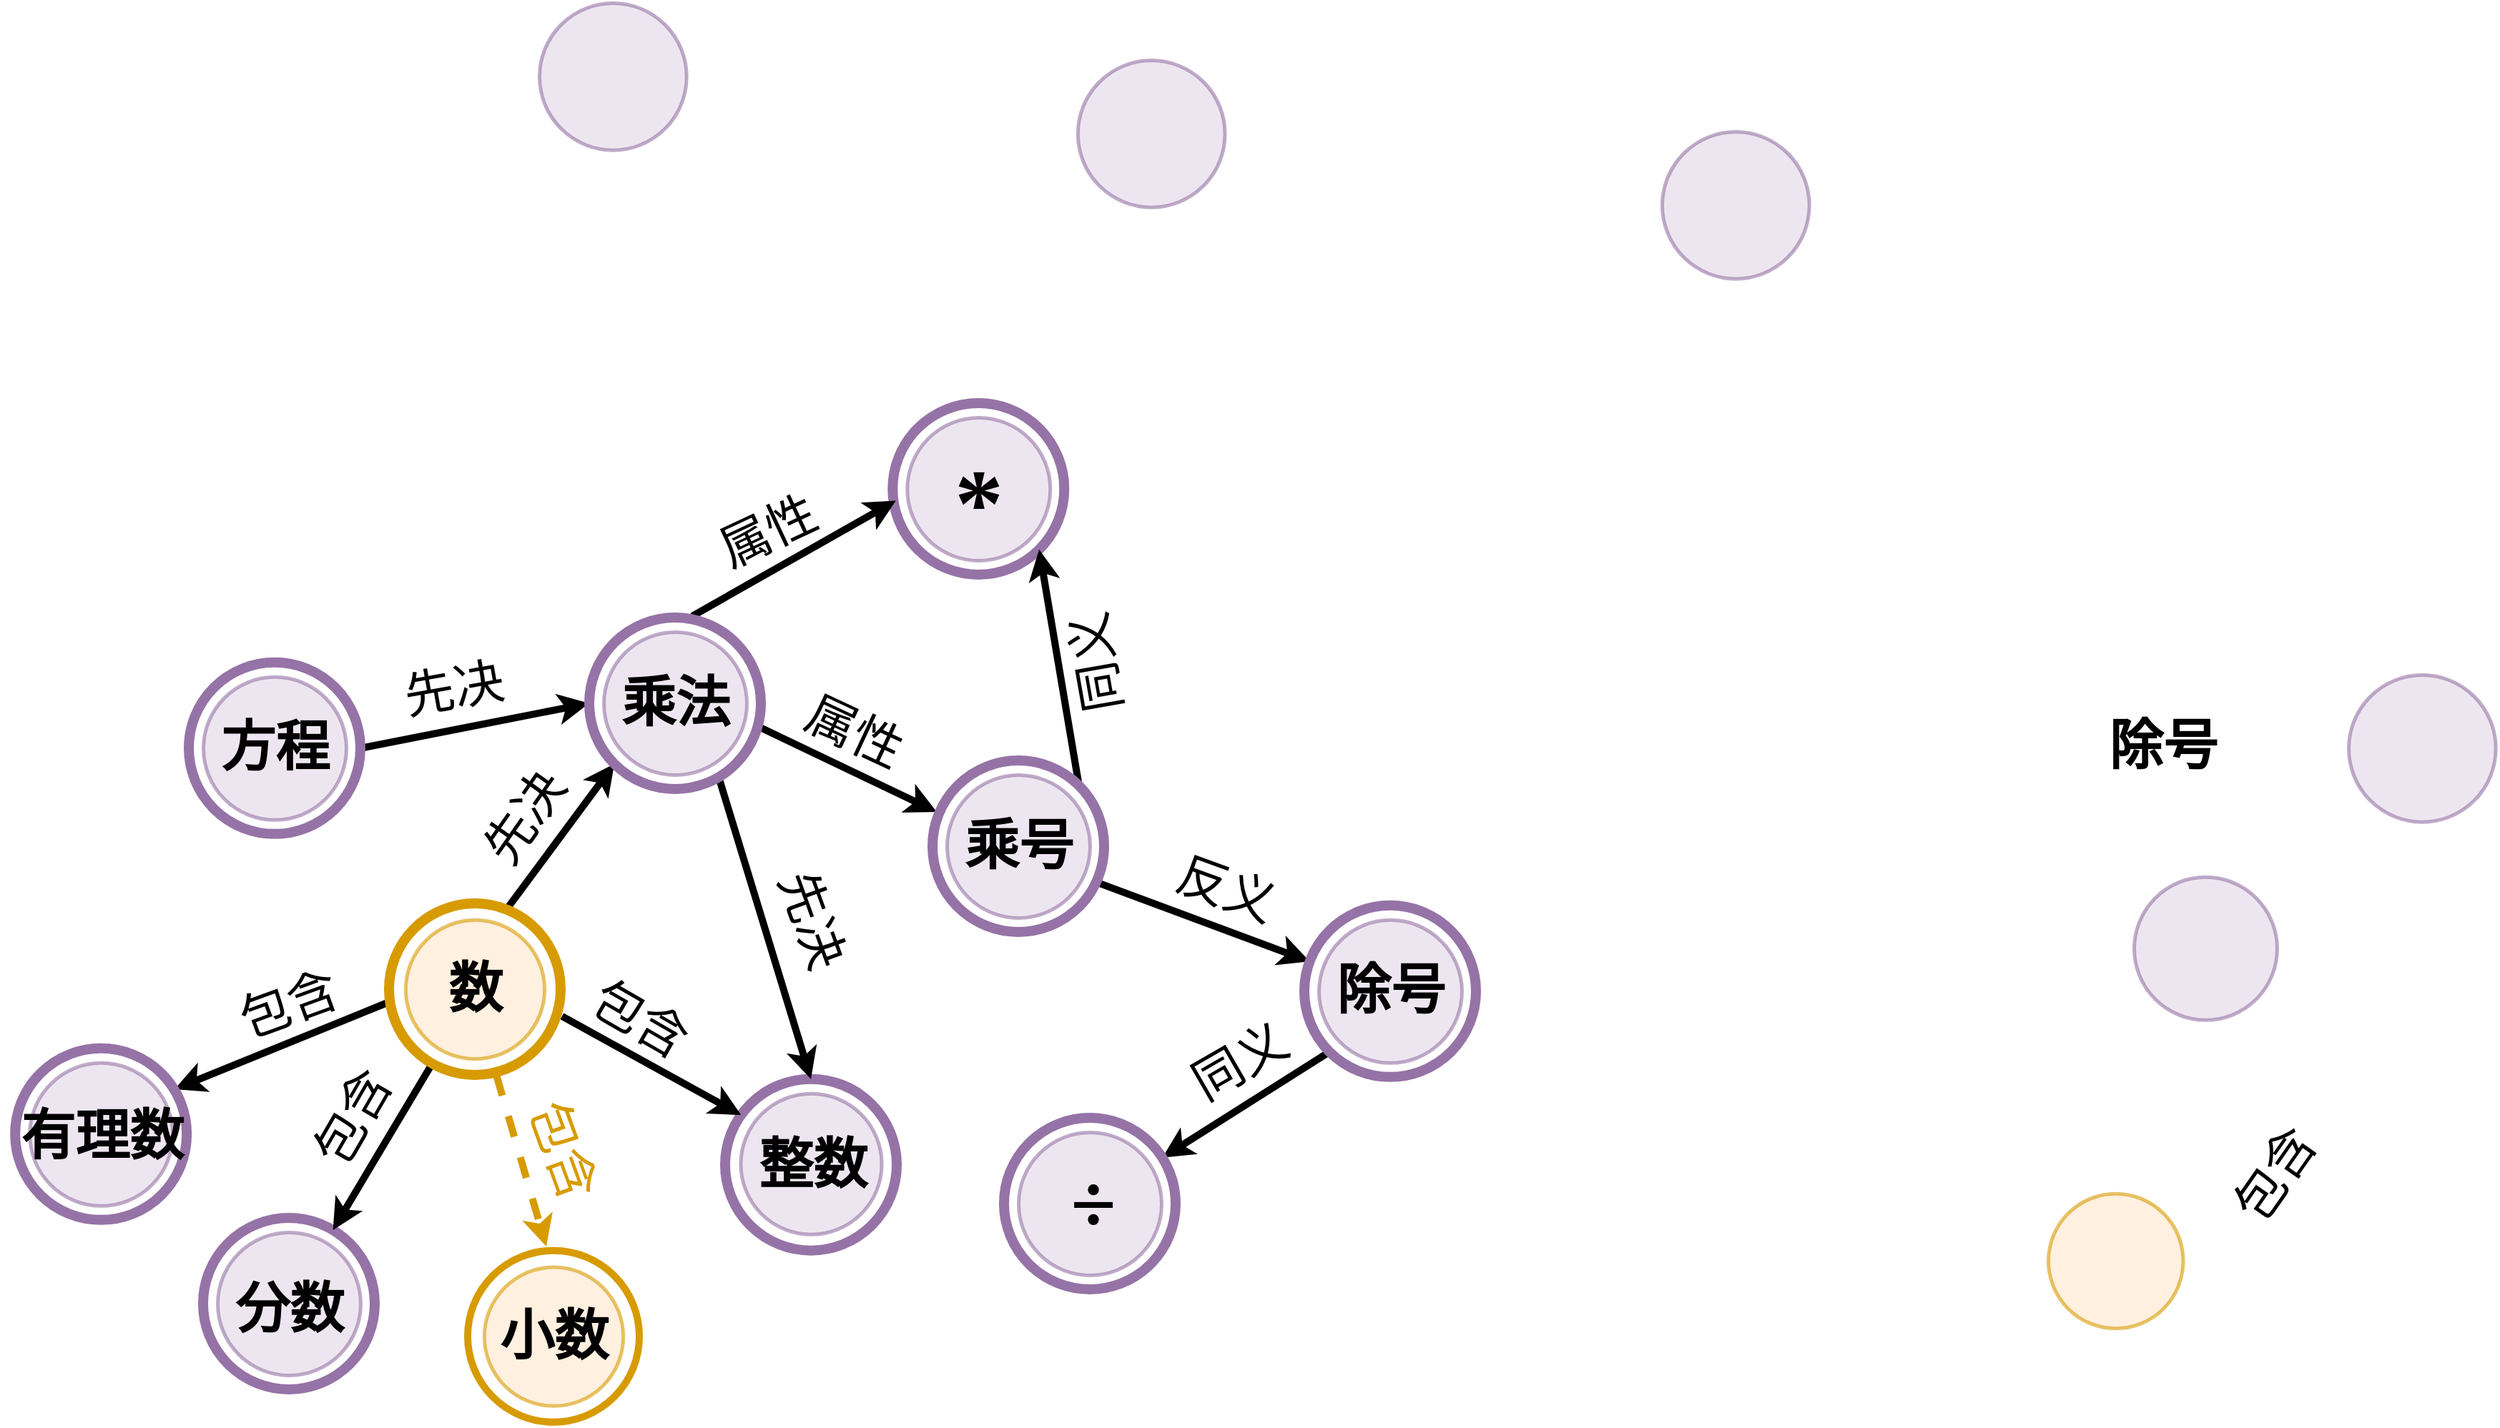 <mxfile version="24.2.3" type="github">
  <diagram name="第 1 页" id="qwv7KuyluWp2oeQNMtY5">
    <mxGraphModel dx="1593" dy="777" grid="1" gridSize="10" guides="1" tooltips="1" connect="1" arrows="1" fold="1" page="1" pageScale="1" pageWidth="1169" pageHeight="1654" math="0" shadow="0">
      <root>
        <mxCell id="0" />
        <mxCell id="1" parent="0" />
        <mxCell id="Aoa-woAd7rRabKDpotsu-19" value="" style="endArrow=classic;html=1;rounded=0;hachureGap=4;fontFamily=Architects Daughter;fontSource=https://fonts.googleapis.com/css?family=Architects+Daughter;strokeWidth=5;entryX=0;entryY=0.5;entryDx=0;entryDy=0;exitX=1;exitY=0.5;exitDx=0;exitDy=0;" parent="1" source="Aoa-woAd7rRabKDpotsu-18" target="Aoa-woAd7rRabKDpotsu-14" edge="1">
          <mxGeometry width="50" height="50" relative="1" as="geometry">
            <mxPoint x="320" y="1110" as="sourcePoint" />
            <mxPoint x="243" y="1213" as="targetPoint" />
          </mxGeometry>
        </mxCell>
        <mxCell id="NaeF6okpQfYcXMHPY63D-1" value="" style="ellipse;whiteSpace=wrap;html=1;aspect=fixed;strokeWidth=2.5;fillColor=#ffe6cc;strokeColor=#d79b00;fontFamily=Times New Roman;fontSize=50;hachureGap=4;fontSource=https%3A%2F%2Ffonts.googleapis.com%2Fcss%3Ffamily%3DArchitects%2BDaughter;opacity=60;" parent="1" vertex="1">
          <mxGeometry x="1640" y="1412.86" width="94.27" height="94.27" as="geometry" />
        </mxCell>
        <mxCell id="Aoa-woAd7rRabKDpotsu-2" value="" style="ellipse;whiteSpace=wrap;html=1;aspect=fixed;strokeWidth=7;fillColor=none;strokeColor=#9673a6;fontFamily=Times New Roman;fontSize=50;hachureGap=4;fontSource=https://fonts.googleapis.com/css?family=Architects+Daughter;" parent="1" vertex="1">
          <mxGeometry x="715" y="1332.85" width="120" height="120" as="geometry" />
        </mxCell>
        <mxCell id="Aoa-woAd7rRabKDpotsu-3" value="" style="ellipse;whiteSpace=wrap;html=1;aspect=fixed;strokeWidth=2.5;fillColor=#e1d5e7;strokeColor=#9673a6;fontFamily=Times New Roman;fontSize=50;hachureGap=4;fontSource=https://fonts.googleapis.com/css?family=Architects+Daughter;opacity=60;" parent="1" vertex="1">
          <mxGeometry x="725.71" y="1342.85" width="98.58" height="98.58" as="geometry" />
        </mxCell>
        <mxCell id="Aoa-woAd7rRabKDpotsu-4" value="" style="endArrow=classic;html=1;rounded=0;hachureGap=4;fontFamily=Architects Daughter;fontSource=https%3A%2F%2Ffonts.googleapis.com%2Fcss%3Ffamily%3DArchitects%2BDaughter;strokeWidth=5;entryX=0.093;entryY=0.21;entryDx=0;entryDy=0;entryPerimeter=0;exitX=1.008;exitY=0.658;exitDx=0;exitDy=0;exitPerimeter=0;" parent="1" edge="1" target="Aoa-woAd7rRabKDpotsu-2" source="Aoa-woAd7rRabKDpotsu-1">
          <mxGeometry width="50" height="50" relative="1" as="geometry">
            <mxPoint x="609.362" y="1290.001" as="sourcePoint" />
            <mxPoint x="720" y="1360" as="targetPoint" />
          </mxGeometry>
        </mxCell>
        <mxCell id="Aoa-woAd7rRabKDpotsu-5" value="" style="ellipse;whiteSpace=wrap;html=1;aspect=fixed;strokeWidth=2.5;fillColor=#e1d5e7;strokeColor=#9673a6;fontFamily=Times New Roman;fontSize=50;hachureGap=4;fontSource=https://fonts.googleapis.com/css?family=Architects+Daughter;opacity=60;" parent="1" vertex="1">
          <mxGeometry x="360" y="1439.99" width="100" height="100" as="geometry" />
        </mxCell>
        <mxCell id="Aoa-woAd7rRabKDpotsu-6" value="" style="ellipse;whiteSpace=wrap;html=1;aspect=fixed;strokeWidth=7;fillColor=none;strokeColor=#9673a6;fontFamily=Times New Roman;fontSize=50;hachureGap=4;fontSource=https://fonts.googleapis.com/css?family=Architects+Daughter;" parent="1" vertex="1">
          <mxGeometry x="350.0" y="1429.99" width="120" height="120" as="geometry" />
        </mxCell>
        <mxCell id="Aoa-woAd7rRabKDpotsu-7" value="" style="endArrow=classic;html=1;rounded=0;hachureGap=4;fontFamily=Architects Daughter;fontSource=https://fonts.googleapis.com/css?family=Architects+Daughter;exitX=0.242;exitY=0.95;exitDx=0;exitDy=0;exitPerimeter=0;strokeWidth=5;" parent="1" source="Aoa-woAd7rRabKDpotsu-1" target="Aoa-woAd7rRabKDpotsu-6" edge="1">
          <mxGeometry width="50" height="50" relative="1" as="geometry">
            <mxPoint x="790" y="1290" as="sourcePoint" />
            <mxPoint x="733" y="1185" as="targetPoint" />
          </mxGeometry>
        </mxCell>
        <mxCell id="Aoa-woAd7rRabKDpotsu-8" value="" style="ellipse;whiteSpace=wrap;html=1;aspect=fixed;strokeWidth=5;fillColor=none;strokeColor=#d79b00;fontFamily=Times New Roman;fontSize=50;hachureGap=4;fontSource=https://fonts.googleapis.com/css?family=Architects+Daughter;" parent="1" vertex="1">
          <mxGeometry x="535" y="1452.85" width="120" height="120" as="geometry" />
        </mxCell>
        <mxCell id="Aoa-woAd7rRabKDpotsu-9" value="" style="ellipse;whiteSpace=wrap;html=1;aspect=fixed;strokeWidth=2.5;fillColor=#ffe6cc;strokeColor=#d79b00;fontFamily=Times New Roman;fontSize=50;hachureGap=4;fontSource=https://fonts.googleapis.com/css?family=Architects+Daughter;opacity=60;" parent="1" vertex="1">
          <mxGeometry x="491.43" y="1221.43" width="97.15" height="97.15" as="geometry" />
        </mxCell>
        <mxCell id="Aoa-woAd7rRabKDpotsu-10" value="" style="endArrow=classic;html=1;rounded=0;hachureGap=4;fontFamily=Architects Daughter;fontSource=https://fonts.googleapis.com/css?family=Architects+Daughter;strokeWidth=5;fillColor=#ffe6cc;strokeColor=#d79b00;dashed=1;exitX=0.625;exitY=1;exitDx=0;exitDy=0;exitPerimeter=0;" parent="1" edge="1" source="Aoa-woAd7rRabKDpotsu-1">
          <mxGeometry width="50" height="50" relative="1" as="geometry">
            <mxPoint x="560" y="1324.08" as="sourcePoint" />
            <mxPoint x="590" y="1450" as="targetPoint" />
          </mxGeometry>
        </mxCell>
        <mxCell id="Aoa-woAd7rRabKDpotsu-11" value="" style="endArrow=classic;html=1;rounded=0;hachureGap=4;fontFamily=Architects Daughter;fontSource=https://fonts.googleapis.com/css?family=Architects+Daughter;strokeWidth=5;exitX=0;exitY=0.5;exitDx=0;exitDy=0;" parent="1" edge="1">
          <mxGeometry width="50" height="50" relative="1" as="geometry">
            <mxPoint x="480" y="1279" as="sourcePoint" />
            <mxPoint x="330" y="1340" as="targetPoint" />
          </mxGeometry>
        </mxCell>
        <mxCell id="Aoa-woAd7rRabKDpotsu-12" value="" style="ellipse;whiteSpace=wrap;html=1;aspect=fixed;strokeWidth=7;fillColor=none;strokeColor=#9673a6;fontFamily=Times New Roman;fontSize=50;hachureGap=4;fontSource=https://fonts.googleapis.com/css?family=Architects+Daughter;" parent="1" vertex="1">
          <mxGeometry x="218.58" y="1311.43" width="120" height="120" as="geometry" />
        </mxCell>
        <mxCell id="Aoa-woAd7rRabKDpotsu-13" value="" style="ellipse;whiteSpace=wrap;html=1;aspect=fixed;strokeWidth=2.5;fillColor=#e1d5e7;strokeColor=#9673a6;fontFamily=Times New Roman;fontSize=50;hachureGap=4;fontSource=https://fonts.googleapis.com/css?family=Architects+Daughter;opacity=60;" parent="1" vertex="1">
          <mxGeometry x="228.58" y="1321.43" width="100" height="100" as="geometry" />
        </mxCell>
        <mxCell id="Aoa-woAd7rRabKDpotsu-15" value="" style="ellipse;whiteSpace=wrap;html=1;aspect=fixed;strokeWidth=2.5;fillColor=#e1d5e7;strokeColor=#9673a6;fontFamily=Times New Roman;fontSize=50;hachureGap=4;fontSource=https://fonts.googleapis.com/css?family=Architects+Daughter;opacity=60;" parent="1" vertex="1">
          <mxGeometry x="1370" y="670" width="102.85" height="102.85" as="geometry" />
        </mxCell>
        <mxCell id="Aoa-woAd7rRabKDpotsu-16" value="" style="endArrow=classic;html=1;rounded=0;hachureGap=4;fontFamily=Architects Daughter;fontSource=https://fonts.googleapis.com/css?family=Architects+Daughter;strokeWidth=5;entryX=0;entryY=1;entryDx=0;entryDy=0;exitX=0.693;exitY=0.024;exitDx=0;exitDy=0;exitPerimeter=0;" parent="1" source="Aoa-woAd7rRabKDpotsu-1" target="Aoa-woAd7rRabKDpotsu-14" edge="1">
          <mxGeometry width="50" height="50" relative="1" as="geometry">
            <mxPoint x="660" y="1190" as="sourcePoint" />
            <mxPoint x="959.218" y="1217.339" as="targetPoint" />
          </mxGeometry>
        </mxCell>
        <mxCell id="Aoa-woAd7rRabKDpotsu-17" value="" style="ellipse;whiteSpace=wrap;html=1;aspect=fixed;strokeWidth=2.5;fillColor=#e1d5e7;strokeColor=#9673a6;fontFamily=Times New Roman;fontSize=50;hachureGap=4;fontSource=https://fonts.googleapis.com/css?family=Architects+Daughter;opacity=60;" parent="1" vertex="1">
          <mxGeometry x="961.43" y="620.0" width="102.85" height="102.85" as="geometry" />
        </mxCell>
        <mxCell id="Aoa-woAd7rRabKDpotsu-18" value="" style="ellipse;whiteSpace=wrap;html=1;aspect=fixed;strokeWidth=7;fillColor=none;strokeColor=#9673a6;fontFamily=Times New Roman;fontSize=50;hachureGap=4;fontSource=https://fonts.googleapis.com/css?family=Architects+Daughter;" parent="1" vertex="1">
          <mxGeometry x="340.0" y="1041.42" width="120" height="120" as="geometry" />
        </mxCell>
        <mxCell id="Aoa-woAd7rRabKDpotsu-20" value="" style="ellipse;whiteSpace=wrap;html=1;aspect=fixed;strokeWidth=2.5;fillColor=#e1d5e7;strokeColor=#9673a6;fontFamily=Times New Roman;fontSize=50;hachureGap=4;fontSource=https://fonts.googleapis.com/css?family=Architects+Daughter;opacity=60;" parent="1" vertex="1">
          <mxGeometry x="585" y="580" width="102.85" height="102.85" as="geometry" />
        </mxCell>
        <mxCell id="Aoa-woAd7rRabKDpotsu-21" value="" style="ellipse;whiteSpace=wrap;html=1;aspect=fixed;strokeWidth=7;fillColor=none;strokeColor=#9673a6;fontFamily=Times New Roman;fontSize=50;hachureGap=4;fontSource=https://fonts.googleapis.com/css?family=Architects+Daughter;" parent="1" vertex="1">
          <mxGeometry x="832.14" y="860.0" width="120" height="120" as="geometry" />
        </mxCell>
        <mxCell id="Aoa-woAd7rRabKDpotsu-23" value="" style="ellipse;whiteSpace=wrap;html=1;aspect=fixed;strokeWidth=2.5;fillColor=#e1d5e7;strokeColor=#9673a6;fontFamily=Times New Roman;fontSize=50;hachureGap=4;fontSource=https://fonts.googleapis.com/css?family=Architects+Daughter;opacity=60;" parent="1" vertex="1">
          <mxGeometry x="1850" y="1050" width="102.85" height="102.85" as="geometry" />
        </mxCell>
        <mxCell id="Aoa-woAd7rRabKDpotsu-27" value="" style="ellipse;whiteSpace=wrap;html=1;aspect=fixed;strokeWidth=2.5;fillColor=#e1d5e7;strokeColor=#9673a6;fontFamily=Times New Roman;fontSize=50;hachureGap=4;fontSource=https://fonts.googleapis.com/css?family=Architects+Daughter;opacity=60;" parent="1" vertex="1">
          <mxGeometry x="920" y="1370" width="100" height="100" as="geometry" />
        </mxCell>
        <mxCell id="Aoa-woAd7rRabKDpotsu-28" value="" style="endArrow=classic;html=1;rounded=0;hachureGap=4;fontFamily=Architects Daughter;fontSource=https://fonts.googleapis.com/css?family=Architects+Daughter;strokeWidth=5;entryX=0.019;entryY=0.569;entryDx=0;entryDy=0;exitX=0.6;exitY=-0.008;exitDx=0;exitDy=0;exitPerimeter=0;entryPerimeter=0;" parent="1" source="Aoa-woAd7rRabKDpotsu-14" target="Aoa-woAd7rRabKDpotsu-21" edge="1">
          <mxGeometry width="50" height="50" relative="1" as="geometry">
            <mxPoint x="1100" y="950" as="sourcePoint" />
            <mxPoint x="1279" y="940" as="targetPoint" />
          </mxGeometry>
        </mxCell>
        <mxCell id="Aoa-woAd7rRabKDpotsu-29" value="" style="endArrow=classic;html=1;rounded=0;hachureGap=4;fontFamily=Architects Daughter;fontSource=https://fonts.googleapis.com/css?family=Architects+Daughter;strokeWidth=5;exitX=0.962;exitY=0.738;exitDx=0;exitDy=0;exitPerimeter=0;entryX=0.025;entryY=0.3;entryDx=0;entryDy=0;entryPerimeter=0;" parent="1" target="Aoa-woAd7rRabKDpotsu-22" edge="1">
          <mxGeometry width="50" height="50" relative="1" as="geometry">
            <mxPoint x="740" y="1087.16" as="sourcePoint" />
            <mxPoint x="860" y="1140" as="targetPoint" />
          </mxGeometry>
        </mxCell>
        <mxCell id="Aoa-woAd7rRabKDpotsu-30" value="" style="endArrow=classic;html=1;rounded=0;hachureGap=4;fontFamily=Architects Daughter;fontSource=https://fonts.googleapis.com/css?family=Architects+Daughter;strokeWidth=5;entryX=1;entryY=1;entryDx=0;entryDy=0;exitX=1;exitY=0;exitDx=0;exitDy=0;" parent="1" source="Aoa-woAd7rRabKDpotsu-22" target="Aoa-woAd7rRabKDpotsu-21" edge="1">
          <mxGeometry width="50" height="50" relative="1" as="geometry">
            <mxPoint x="1170" y="970" as="sourcePoint" />
            <mxPoint x="1285" y="879" as="targetPoint" />
          </mxGeometry>
        </mxCell>
        <mxCell id="Aoa-woAd7rRabKDpotsu-31" value="" style="endArrow=classic;html=1;rounded=0;hachureGap=4;fontFamily=Architects Daughter;fontSource=https://fonts.googleapis.com/css?family=Architects+Daughter;strokeWidth=5;exitX=0.975;exitY=0.717;exitDx=0;exitDy=0;exitPerimeter=0;" parent="1" source="Aoa-woAd7rRabKDpotsu-22" target="Aoa-woAd7rRabKDpotsu-25" edge="1">
          <mxGeometry width="50" height="50" relative="1" as="geometry">
            <mxPoint x="1160" y="1040" as="sourcePoint" />
            <mxPoint x="1110" y="1110" as="targetPoint" />
          </mxGeometry>
        </mxCell>
        <mxCell id="Aoa-woAd7rRabKDpotsu-32" value="" style="endArrow=classic;html=1;rounded=0;hachureGap=4;fontFamily=Architects Daughter;fontSource=https://fonts.googleapis.com/css?family=Architects+Daughter;strokeWidth=5;exitX=0;exitY=1;exitDx=0;exitDy=0;" parent="1" source="Aoa-woAd7rRabKDpotsu-25" edge="1" target="Aoa-woAd7rRabKDpotsu-26">
          <mxGeometry width="50" height="50" relative="1" as="geometry">
            <mxPoint x="1117.574" y="1271.416" as="sourcePoint" />
            <mxPoint x="1060" y="1357.57" as="targetPoint" />
          </mxGeometry>
        </mxCell>
        <mxCell id="Aoa-woAd7rRabKDpotsu-36" value="&lt;font face=&quot;Times New Roman&quot;&gt;&lt;span style=&quot;font-size: 38px;&quot;&gt;&lt;b&gt;整数&lt;/b&gt;&lt;/span&gt;&lt;/font&gt;" style="text;html=1;align=center;verticalAlign=middle;resizable=0;points=[];autosize=1;strokeColor=none;fillColor=none;fontFamily=Architects Daughter;fontSource=https://fonts.googleapis.com/css?family=Architects+Daughter;" parent="1" vertex="1">
          <mxGeometry x="725.71" y="1362.85" width="100" height="60" as="geometry" />
        </mxCell>
        <mxCell id="Aoa-woAd7rRabKDpotsu-37" value="" style="endArrow=classic;html=1;rounded=0;hachureGap=4;fontFamily=Architects Daughter;fontSource=https://fonts.googleapis.com/css?family=Architects+Daughter;strokeWidth=5;entryX=0.5;entryY=0;entryDx=0;entryDy=0;" parent="1" edge="1" target="Aoa-woAd7rRabKDpotsu-2">
          <mxGeometry width="50" height="50" relative="1" as="geometry">
            <mxPoint x="710" y="1120" as="sourcePoint" />
            <mxPoint x="775.14" y="1343.56" as="targetPoint" />
          </mxGeometry>
        </mxCell>
        <mxCell id="Aoa-woAd7rRabKDpotsu-38" value="&lt;font face=&quot;Times New Roman&quot;&gt;&lt;span style=&quot;font-size: 38px;&quot;&gt;&lt;b&gt;有理数&lt;/b&gt;&lt;/span&gt;&lt;/font&gt;" style="text;html=1;align=center;verticalAlign=middle;resizable=0;points=[];autosize=1;strokeColor=none;fillColor=none;fontFamily=Architects Daughter;fontSource=https://fonts.googleapis.com/css?family=Architects+Daughter;" parent="1" vertex="1">
          <mxGeometry x="208.58" y="1342.85" width="140" height="60" as="geometry" />
        </mxCell>
        <mxCell id="Aoa-woAd7rRabKDpotsu-39" value="&lt;font face=&quot;Times New Roman&quot;&gt;&lt;span style=&quot;font-size: 38px;&quot;&gt;&lt;b&gt;分数&lt;/b&gt;&lt;/span&gt;&lt;/font&gt;" style="text;html=1;align=center;verticalAlign=middle;resizable=0;points=[];autosize=1;strokeColor=none;fillColor=none;fontFamily=Architects Daughter;fontSource=https://fonts.googleapis.com/css?family=Architects+Daughter;" parent="1" vertex="1">
          <mxGeometry x="360" y="1464.28" width="100" height="60" as="geometry" />
        </mxCell>
        <mxCell id="Aoa-woAd7rRabKDpotsu-40" value="&lt;font color=&quot;#d79b00&quot; style=&quot;font-size: 35px;&quot; face=&quot;Times New Roman&quot;&gt;包含&lt;/font&gt;" style="text;html=1;align=center;verticalAlign=middle;resizable=0;points=[];autosize=1;strokeColor=none;fillColor=none;fontFamily=Architects Daughter;fontSource=https://fonts.googleapis.com/css?family=Architects+Daughter;rotation=70;" parent="1" vertex="1">
          <mxGeometry x="556.43" y="1352.85" width="90" height="60" as="geometry" />
        </mxCell>
        <mxCell id="Aoa-woAd7rRabKDpotsu-43" value="&lt;font face=&quot;Times New Roman&quot;&gt;&lt;span style=&quot;font-size: 35px;&quot;&gt;同义&lt;/span&gt;&lt;/font&gt;" style="text;html=1;align=center;verticalAlign=middle;resizable=0;points=[];autosize=1;strokeColor=none;fillColor=none;fontFamily=Architects Daughter;fontSource=https://fonts.googleapis.com/css?family=Architects+Daughter;rotation=-100;" parent="1" vertex="1">
          <mxGeometry x="930.005" y="1011.421" width="90" height="60" as="geometry" />
        </mxCell>
        <mxCell id="Aoa-woAd7rRabKDpotsu-44" value="&lt;font face=&quot;Times New Roman&quot;&gt;&lt;span style=&quot;font-size: 35px;&quot;&gt;属性&lt;/span&gt;&lt;/font&gt;" style="text;html=1;align=center;verticalAlign=middle;resizable=0;points=[];autosize=1;strokeColor=none;fillColor=none;fontFamily=Architects Daughter;fontSource=https://fonts.googleapis.com/css?family=Architects+Daughter;rotation=-25;" parent="1" vertex="1">
          <mxGeometry x="699.998" y="919.996" width="90" height="60" as="geometry" />
        </mxCell>
        <mxCell id="Aoa-woAd7rRabKDpotsu-46" value="&lt;font face=&quot;Times New Roman&quot;&gt;&lt;span style=&quot;font-size: 35px;&quot;&gt;反义&lt;/span&gt;&lt;/font&gt;" style="text;html=1;align=center;verticalAlign=middle;resizable=0;points=[];autosize=1;strokeColor=none;fillColor=none;fontFamily=Architects Daughter;fontSource=https://fonts.googleapis.com/css?family=Architects+Daughter;rotation=20;" parent="1" vertex="1">
          <mxGeometry x="1019.998" y="1169.996" width="90" height="60" as="geometry" />
        </mxCell>
        <mxCell id="Aoa-woAd7rRabKDpotsu-48" value="&lt;font face=&quot;Times New Roman&quot;&gt;&lt;span style=&quot;font-size: 35px;&quot;&gt;先决&lt;/span&gt;&lt;/font&gt;" style="text;html=1;align=center;verticalAlign=middle;resizable=0;points=[];autosize=1;strokeColor=none;fillColor=none;fontFamily=Architects Daughter;fontSource=https://fonts.googleapis.com/css?family=Architects+Daughter;rotation=70;" parent="1" vertex="1">
          <mxGeometry x="729.998" y="1191.426" width="90" height="60" as="geometry" />
        </mxCell>
        <mxCell id="Aoa-woAd7rRabKDpotsu-49" value="&lt;font style=&quot;font-size: 35px;&quot; face=&quot;Times New Roman&quot;&gt;包含&lt;/font&gt;" style="text;html=1;align=center;verticalAlign=middle;resizable=0;points=[];autosize=1;strokeColor=none;fillColor=none;fontFamily=Architects Daughter;fontSource=https://fonts.googleapis.com/css?family=Architects+Daughter;rotation=30;" parent="1" vertex="1">
          <mxGeometry x="609.995" y="1261.431" width="90" height="60" as="geometry" />
        </mxCell>
        <mxCell id="Aoa-woAd7rRabKDpotsu-50" value="&lt;font face=&quot;Times New Roman&quot;&gt;&lt;span style=&quot;font-size: 35px;&quot;&gt;先决&lt;/span&gt;&lt;/font&gt;" style="text;html=1;align=center;verticalAlign=middle;resizable=0;points=[];autosize=1;strokeColor=none;fillColor=none;fontFamily=Architects Daughter;fontSource=https://fonts.googleapis.com/css?family=Architects+Daughter;rotation=-10;" parent="1" vertex="1">
          <mxGeometry x="480.001" y="1030.001" width="90" height="60" as="geometry" />
        </mxCell>
        <mxCell id="Aoa-woAd7rRabKDpotsu-52" value="&lt;font style=&quot;font-size: 35px;&quot; face=&quot;Times New Roman&quot;&gt;包含&lt;/font&gt;" style="text;html=1;align=center;verticalAlign=middle;resizable=0;points=[];autosize=1;strokeColor=none;fillColor=none;fontFamily=Architects Daughter;fontSource=https://fonts.googleapis.com/css?family=Architects+Daughter;rotation=-20;" parent="1" vertex="1">
          <mxGeometry x="365.001" y="1251.431" width="90" height="60" as="geometry" />
        </mxCell>
        <mxCell id="Aoa-woAd7rRabKDpotsu-53" value="&lt;font style=&quot;font-size: 35px;&quot; face=&quot;Times New Roman&quot;&gt;包含&lt;/font&gt;" style="text;html=1;align=center;verticalAlign=middle;resizable=0;points=[];autosize=1;strokeColor=none;fillColor=none;fontFamily=Architects Daughter;fontSource=https://fonts.googleapis.com/css?family=Architects+Daughter;rotation=-55;" parent="1" vertex="1">
          <mxGeometry x="1754.001" y="1369.991" width="90" height="60" as="geometry" />
        </mxCell>
        <mxCell id="Aoa-woAd7rRabKDpotsu-56" value="&lt;font size=&quot;1&quot; face=&quot;Times New Roman&quot;&gt;&lt;b style=&quot;font-size: 58px;&quot;&gt;÷&lt;/b&gt;&lt;/font&gt;" style="text;html=1;align=center;verticalAlign=middle;resizable=0;points=[];autosize=1;strokeColor=none;fillColor=none;fontFamily=Architects Daughter;fontSource=https://fonts.googleapis.com/css?family=Architects+Daughter;" parent="1" vertex="1">
          <mxGeometry x="942.14" y="1380" width="60" height="80" as="geometry" />
        </mxCell>
        <mxCell id="Ah3Ik2fwoMhvkdG_yOov-2" value="" style="ellipse;whiteSpace=wrap;html=1;aspect=fixed;strokeWidth=2.5;fillColor=#e1d5e7;strokeColor=#9673a6;fontFamily=Times New Roman;fontSize=50;hachureGap=4;fontSource=https://fonts.googleapis.com/css?family=Architects+Daughter;opacity=60;" parent="1" vertex="1">
          <mxGeometry x="1130" y="1221.43" width="100" height="100" as="geometry" />
        </mxCell>
        <mxCell id="Ah3Ik2fwoMhvkdG_yOov-3" value="" style="ellipse;whiteSpace=wrap;html=1;aspect=fixed;strokeWidth=2.5;fillColor=#e1d5e7;strokeColor=#9673a6;fontFamily=Times New Roman;fontSize=50;hachureGap=4;fontSource=https://fonts.googleapis.com/css?family=Architects+Daughter;opacity=60;" parent="1" vertex="1">
          <mxGeometry x="870" y="1120" width="100" height="100" as="geometry" />
        </mxCell>
        <mxCell id="Aoa-woAd7rRabKDpotsu-55" value="&lt;font style=&quot;font-size: 38px;&quot; face=&quot;Times New Roman&quot;&gt;&lt;b&gt;除号&lt;/b&gt;&lt;/font&gt;" style="text;html=1;align=center;verticalAlign=middle;resizable=0;points=[];autosize=1;strokeColor=none;fillColor=none;fontFamily=Architects Daughter;fontSource=https://fonts.googleapis.com/css?family=Architects+Daughter;" parent="1" vertex="1">
          <mxGeometry x="1670" y="1070" width="100" height="60" as="geometry" />
        </mxCell>
        <mxCell id="Ah3Ik2fwoMhvkdG_yOov-4" value="" style="ellipse;whiteSpace=wrap;html=1;aspect=fixed;strokeWidth=2.5;fillColor=#e1d5e7;strokeColor=#9673a6;fontFamily=Times New Roman;fontSize=50;hachureGap=4;fontSource=https://fonts.googleapis.com/css?family=Architects+Daughter;opacity=60;" parent="1" vertex="1">
          <mxGeometry x="1700" y="1191.43" width="100" height="100" as="geometry" />
        </mxCell>
        <mxCell id="Aoa-woAd7rRabKDpotsu-54" value="&lt;font style=&quot;font-size: 38px;&quot; face=&quot;Times New Roman&quot;&gt;&lt;b&gt;乘号&lt;/b&gt;&lt;/font&gt;" style="text;html=1;align=center;verticalAlign=middle;resizable=0;points=[];autosize=1;strokeColor=none;fillColor=none;fontFamily=Architects Daughter;fontSource=https://fonts.googleapis.com/css?family=Architects+Daughter;" parent="1" vertex="1">
          <mxGeometry x="870" y="1140" width="100" height="60" as="geometry" />
        </mxCell>
        <mxCell id="Ah3Ik2fwoMhvkdG_yOov-5" value="" style="ellipse;whiteSpace=wrap;html=1;aspect=fixed;strokeWidth=2.5;fillColor=#e1d5e7;strokeColor=#9673a6;fontFamily=Times New Roman;fontSize=50;hachureGap=4;fontSource=https://fonts.googleapis.com/css?family=Architects+Daughter;opacity=60;" parent="1" vertex="1">
          <mxGeometry x="842.14" y="870" width="100" height="100" as="geometry" />
        </mxCell>
        <mxCell id="Aoa-woAd7rRabKDpotsu-42" value="&lt;font size=&quot;1&quot; face=&quot;Times New Roman&quot;&gt;&lt;b style=&quot;font-size: 68px;&quot;&gt;*&lt;/b&gt;&lt;/font&gt;" style="text;html=1;align=center;verticalAlign=middle;resizable=0;points=[];autosize=1;strokeColor=none;fillColor=none;fontFamily=Architects Daughter;fontSource=https://fonts.googleapis.com/css?family=Architects+Daughter;" parent="1" vertex="1">
          <mxGeometry x="862.14" y="880" width="60" height="100" as="geometry" />
        </mxCell>
        <mxCell id="Ah3Ik2fwoMhvkdG_yOov-6" value="" style="ellipse;whiteSpace=wrap;html=1;aspect=fixed;strokeWidth=2.5;fillColor=#e1d5e7;strokeColor=#9673a6;fontFamily=Times New Roman;fontSize=50;hachureGap=4;fontSource=https://fonts.googleapis.com/css?family=Architects+Daughter;opacity=60;" parent="1" vertex="1">
          <mxGeometry x="630" y="1020" width="100" height="100" as="geometry" />
        </mxCell>
        <mxCell id="Aoa-woAd7rRabKDpotsu-33" value="&lt;font style=&quot;font-size: 38px;&quot; face=&quot;Times New Roman&quot;&gt;&lt;b&gt;乘法&lt;/b&gt;&lt;/font&gt;" style="text;html=1;align=center;verticalAlign=middle;resizable=0;points=[];autosize=1;strokeColor=none;fillColor=none;fontFamily=Architects Daughter;fontSource=https%3A%2F%2Ffonts.googleapis.com%2Fcss%3Ffamily%3DArchitects%2BDaughter;" parent="1" vertex="1">
          <mxGeometry x="630" y="1040" width="100" height="60" as="geometry" />
        </mxCell>
        <mxCell id="Ah3Ik2fwoMhvkdG_yOov-7" value="" style="ellipse;whiteSpace=wrap;html=1;aspect=fixed;strokeWidth=2.5;fillColor=#e1d5e7;strokeColor=#9673a6;fontFamily=Times New Roman;fontSize=50;hachureGap=4;fontSource=https://fonts.googleapis.com/css?family=Architects+Daughter;opacity=60;" parent="1" vertex="1">
          <mxGeometry x="350" y="1051.42" width="100" height="100" as="geometry" />
        </mxCell>
        <mxCell id="Aoa-woAd7rRabKDpotsu-41" value="&lt;font face=&quot;Times New Roman&quot;&gt;&lt;span style=&quot;font-size: 38px;&quot;&gt;&lt;b&gt;方程&lt;/b&gt;&lt;/span&gt;&lt;/font&gt;" style="text;html=1;align=center;verticalAlign=middle;resizable=0;points=[];autosize=1;strokeColor=none;fillColor=none;fontFamily=Architects Daughter;fontSource=https://fonts.googleapis.com/css?family=Architects+Daughter;" parent="1" vertex="1">
          <mxGeometry x="350.0" y="1071.42" width="100" height="60" as="geometry" />
        </mxCell>
        <mxCell id="Ah3Ik2fwoMhvkdG_yOov-8" value="" style="ellipse;whiteSpace=wrap;html=1;aspect=fixed;strokeWidth=2.5;fillColor=#ffe6cc;strokeColor=#d79b00;fontFamily=Times New Roman;fontSize=50;hachureGap=4;fontSource=https://fonts.googleapis.com/css?family=Architects+Daughter;opacity=60;" parent="1" vertex="1">
          <mxGeometry x="546.43" y="1464.28" width="97.15" height="97.15" as="geometry" />
        </mxCell>
        <mxCell id="Aoa-woAd7rRabKDpotsu-35" value="&lt;font face=&quot;Times New Roman&quot;&gt;&lt;span style=&quot;font-size: 38px;&quot;&gt;&lt;b&gt;小数&lt;/b&gt;&lt;/span&gt;&lt;/font&gt;" style="text;html=1;align=center;verticalAlign=middle;resizable=0;points=[];autosize=1;strokeColor=none;fillColor=none;fontFamily=Architects Daughter;fontSource=https://fonts.googleapis.com/css?family=Architects+Daughter;" parent="1" vertex="1">
          <mxGeometry x="545" y="1482.85" width="100" height="60" as="geometry" />
        </mxCell>
        <mxCell id="Aoa-woAd7rRabKDpotsu-34" value="&lt;font face=&quot;Times New Roman&quot;&gt;&lt;span style=&quot;font-size: 38px;&quot;&gt;&lt;b&gt;数&lt;/b&gt;&lt;/span&gt;&lt;/font&gt;" style="text;html=1;align=center;verticalAlign=middle;resizable=0;points=[];autosize=1;strokeColor=none;fillColor=none;fontFamily=Architects Daughter;fontSource=https://fonts.googleapis.com/css?family=Architects+Daughter;" parent="1" vertex="1">
          <mxGeometry x="510" y="1240" width="60" height="60" as="geometry" />
        </mxCell>
        <mxCell id="sr5iCezXZ2-Iou8U5tZE-3" value="&lt;font style=&quot;font-size: 35px;&quot; face=&quot;Times New Roman&quot;&gt;包含&lt;/font&gt;" style="text;html=1;align=center;verticalAlign=middle;resizable=0;points=[];autosize=1;strokeColor=none;fillColor=none;fontFamily=Architects Daughter;fontSource=https://fonts.googleapis.com/css?family=Architects+Daughter;rotation=-60;" parent="1" vertex="1">
          <mxGeometry x="410.001" y="1330.005" width="90" height="60" as="geometry" />
        </mxCell>
        <mxCell id="Aoa-woAd7rRabKDpotsu-1" value="" style="ellipse;whiteSpace=wrap;html=1;aspect=fixed;strokeWidth=7;fillColor=none;strokeColor=#d79b00;fontFamily=Times New Roman;fontSize=50;hachureGap=4;fontSource=https://fonts.googleapis.com/css?family=Architects+Daughter;" parent="1" vertex="1">
          <mxGeometry x="480.0" y="1210" width="120" height="120" as="geometry" />
        </mxCell>
        <mxCell id="Aoa-woAd7rRabKDpotsu-14" value="" style="ellipse;whiteSpace=wrap;html=1;aspect=fixed;strokeWidth=7;fillColor=none;strokeColor=#9673a6;fontFamily=Times New Roman;fontSize=50;hachureGap=4;fontSource=https://fonts.googleapis.com/css?family=Architects+Daughter;" parent="1" vertex="1">
          <mxGeometry x="620" y="1010" width="120" height="120" as="geometry" />
        </mxCell>
        <mxCell id="Aoa-woAd7rRabKDpotsu-25" value="" style="ellipse;whiteSpace=wrap;html=1;aspect=fixed;strokeWidth=7;fillColor=none;strokeColor=#9673a6;fontFamily=Times New Roman;fontSize=50;hachureGap=4;fontSource=https://fonts.googleapis.com/css?family=Architects+Daughter;" parent="1" vertex="1">
          <mxGeometry x="1120" y="1211.43" width="120" height="120" as="geometry" />
        </mxCell>
        <mxCell id="Aoa-woAd7rRabKDpotsu-22" value="" style="ellipse;whiteSpace=wrap;html=1;aspect=fixed;strokeWidth=7;fillColor=none;strokeColor=#9673a6;fontFamily=Times New Roman;fontSize=50;hachureGap=4;fontSource=https://fonts.googleapis.com/css?family=Architects+Daughter;" parent="1" vertex="1">
          <mxGeometry x="860" y="1110" width="120" height="120" as="geometry" />
        </mxCell>
        <mxCell id="Ww7HsUTpg0LvWUgYdzWg-2" value="&lt;font face=&quot;Times New Roman&quot;&gt;&lt;span style=&quot;font-size: 35px;&quot;&gt;属性&lt;/span&gt;&lt;/font&gt;" style="text;html=1;align=center;verticalAlign=middle;resizable=0;points=[];autosize=1;strokeColor=none;fillColor=none;fontFamily=Architects Daughter;fontSource=https://fonts.googleapis.com/css?family=Architects+Daughter;rotation=25;" vertex="1" parent="1">
          <mxGeometry x="760.001" y="1060.001" width="90" height="60" as="geometry" />
        </mxCell>
        <mxCell id="Ww7HsUTpg0LvWUgYdzWg-5" value="&lt;font face=&quot;Times New Roman&quot;&gt;&lt;span style=&quot;font-size: 35px;&quot;&gt;同义&lt;/span&gt;&lt;/font&gt;" style="text;html=1;align=center;verticalAlign=middle;resizable=0;points=[];autosize=1;strokeColor=none;fillColor=none;fontFamily=Architects Daughter;fontSource=https://fonts.googleapis.com/css?family=Architects+Daughter;rotation=-30;" vertex="1" parent="1">
          <mxGeometry x="1029.998" y="1291.426" width="90" height="60" as="geometry" />
        </mxCell>
        <mxCell id="Aoa-woAd7rRabKDpotsu-26" value="" style="ellipse;whiteSpace=wrap;html=1;aspect=fixed;strokeWidth=7;fillColor=none;strokeColor=#9673a6;fontFamily=Times New Roman;fontSize=50;hachureGap=4;fontSource=https://fonts.googleapis.com/css?family=Architects+Daughter;" parent="1" vertex="1">
          <mxGeometry x="910.0" y="1360.0" width="120" height="120" as="geometry" />
        </mxCell>
        <mxCell id="Ww7HsUTpg0LvWUgYdzWg-6" value="&lt;font face=&quot;Times New Roman&quot;&gt;&lt;span style=&quot;font-size: 38px;&quot;&gt;&lt;b&gt;除号&lt;/b&gt;&lt;/span&gt;&lt;/font&gt;" style="text;html=1;align=center;verticalAlign=middle;resizable=0;points=[];autosize=1;strokeColor=none;fillColor=none;fontFamily=Architects Daughter;fontSource=https://fonts.googleapis.com/css?family=Architects+Daughter;" vertex="1" parent="1">
          <mxGeometry x="1130" y="1241.43" width="100" height="60" as="geometry" />
        </mxCell>
        <mxCell id="Ww7HsUTpg0LvWUgYdzWg-8" value="&lt;font face=&quot;Times New Roman&quot;&gt;&lt;span style=&quot;font-size: 35px;&quot;&gt;先决&lt;/span&gt;&lt;/font&gt;" style="text;html=1;align=center;verticalAlign=middle;resizable=0;points=[];autosize=1;strokeColor=none;fillColor=none;fontFamily=Architects Daughter;fontSource=https://fonts.googleapis.com/css?family=Architects+Daughter;rotation=-55;" vertex="1" parent="1">
          <mxGeometry x="529.996" y="1119.998" width="90" height="60" as="geometry" />
        </mxCell>
      </root>
    </mxGraphModel>
  </diagram>
</mxfile>

